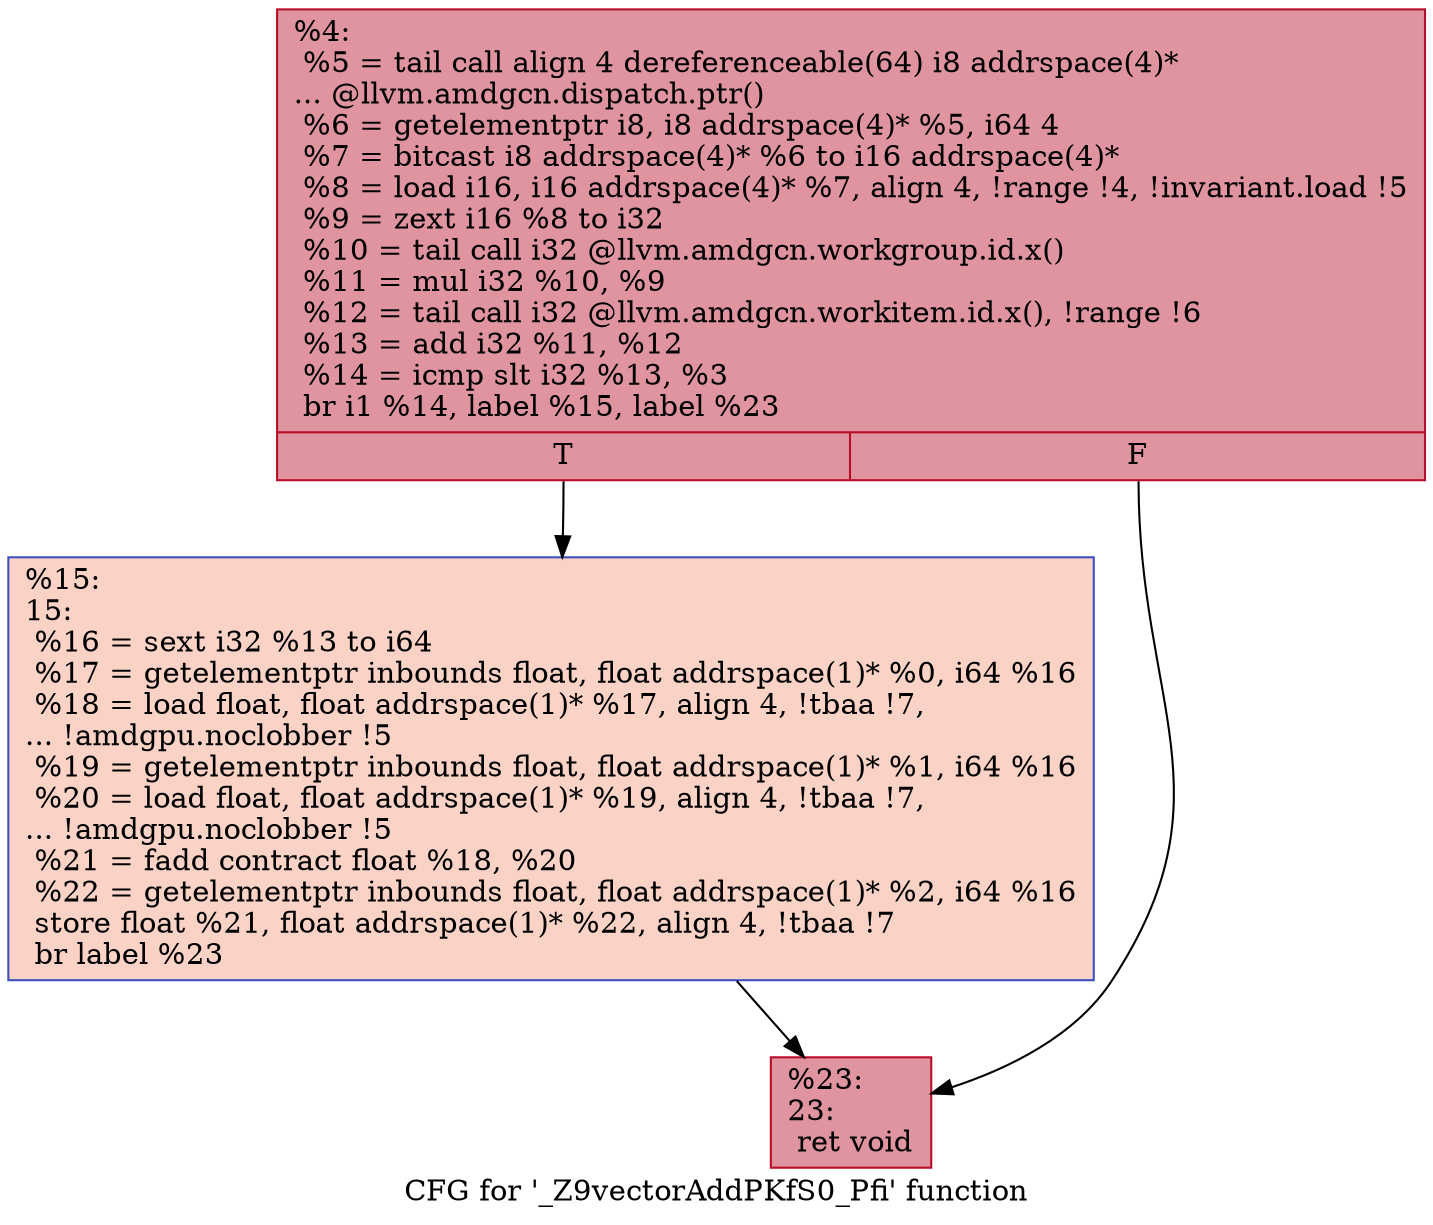 digraph "CFG for '_Z9vectorAddPKfS0_Pfi' function" {
	label="CFG for '_Z9vectorAddPKfS0_Pfi' function";

	Node0x4f6c110 [shape=record,color="#b70d28ff", style=filled, fillcolor="#b70d2870",label="{%4:\l  %5 = tail call align 4 dereferenceable(64) i8 addrspace(4)*\l... @llvm.amdgcn.dispatch.ptr()\l  %6 = getelementptr i8, i8 addrspace(4)* %5, i64 4\l  %7 = bitcast i8 addrspace(4)* %6 to i16 addrspace(4)*\l  %8 = load i16, i16 addrspace(4)* %7, align 4, !range !4, !invariant.load !5\l  %9 = zext i16 %8 to i32\l  %10 = tail call i32 @llvm.amdgcn.workgroup.id.x()\l  %11 = mul i32 %10, %9\l  %12 = tail call i32 @llvm.amdgcn.workitem.id.x(), !range !6\l  %13 = add i32 %11, %12\l  %14 = icmp slt i32 %13, %3\l  br i1 %14, label %15, label %23\l|{<s0>T|<s1>F}}"];
	Node0x4f6c110:s0 -> Node0x4f6e010;
	Node0x4f6c110:s1 -> Node0x4f6e0a0;
	Node0x4f6e010 [shape=record,color="#3d50c3ff", style=filled, fillcolor="#f59c7d70",label="{%15:\l15:                                               \l  %16 = sext i32 %13 to i64\l  %17 = getelementptr inbounds float, float addrspace(1)* %0, i64 %16\l  %18 = load float, float addrspace(1)* %17, align 4, !tbaa !7,\l... !amdgpu.noclobber !5\l  %19 = getelementptr inbounds float, float addrspace(1)* %1, i64 %16\l  %20 = load float, float addrspace(1)* %19, align 4, !tbaa !7,\l... !amdgpu.noclobber !5\l  %21 = fadd contract float %18, %20\l  %22 = getelementptr inbounds float, float addrspace(1)* %2, i64 %16\l  store float %21, float addrspace(1)* %22, align 4, !tbaa !7\l  br label %23\l}"];
	Node0x4f6e010 -> Node0x4f6e0a0;
	Node0x4f6e0a0 [shape=record,color="#b70d28ff", style=filled, fillcolor="#b70d2870",label="{%23:\l23:                                               \l  ret void\l}"];
}
